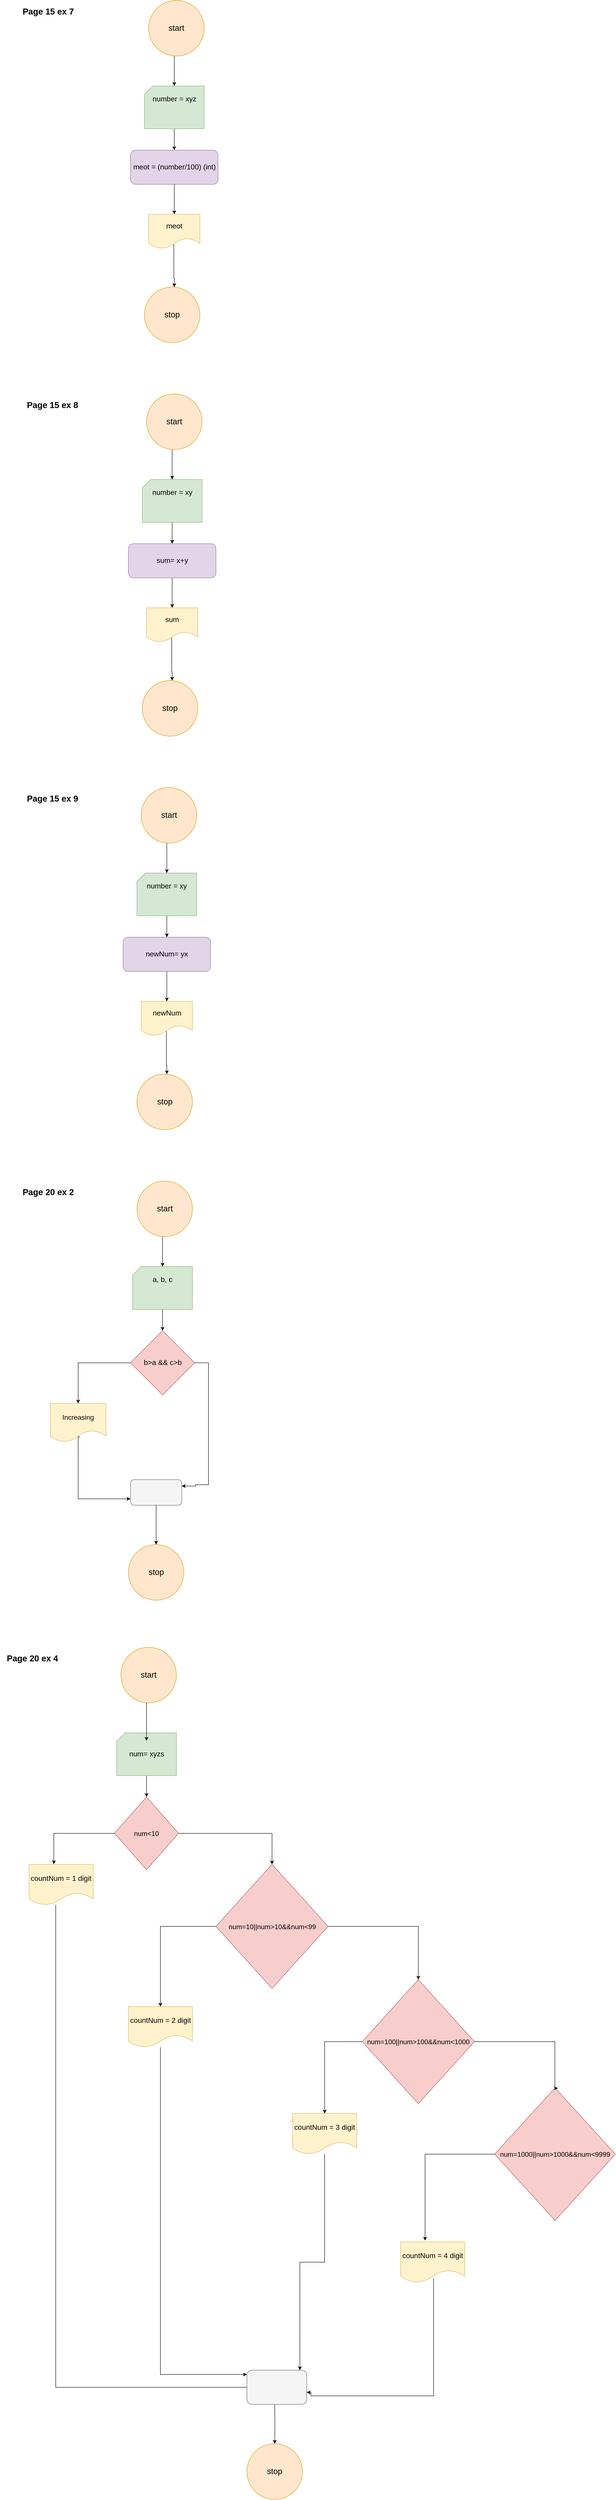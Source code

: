 <mxfile version="24.0.1" type="google">
  <diagram name="‫עמוד-1‬" id="OzJpb_rJLoAU1jeJkxIn">
    <mxGraphModel grid="1" page="1" gridSize="10" guides="1" tooltips="1" connect="1" arrows="1" fold="1" pageScale="1" pageWidth="827" pageHeight="1169" math="0" shadow="0">
      <root>
        <mxCell id="0" />
        <mxCell id="1" parent="0" />
        <mxCell id="c6fzyAOVtFj8KL9Nxf8r-12" value="" style="edgeStyle=orthogonalEdgeStyle;rounded=0;orthogonalLoop=1;jettySize=auto;html=1;" edge="1" parent="1" source="c6fzyAOVtFj8KL9Nxf8r-2" target="c6fzyAOVtFj8KL9Nxf8r-6">
          <mxGeometry relative="1" as="geometry" />
        </mxCell>
        <mxCell id="c6fzyAOVtFj8KL9Nxf8r-2" value="" style="verticalLabelPosition=bottom;verticalAlign=top;html=1;shape=card;whiteSpace=wrap;size=20;arcSize=12;fillColor=#d5e8d4;strokeColor=#82b366;" vertex="1" parent="1">
          <mxGeometry x="330" y="-920" width="140" height="100" as="geometry" />
        </mxCell>
        <mxCell id="c6fzyAOVtFj8KL9Nxf8r-10" value="" style="edgeStyle=orthogonalEdgeStyle;rounded=0;orthogonalLoop=1;jettySize=auto;html=1;" edge="1" parent="1" source="c6fzyAOVtFj8KL9Nxf8r-3" target="c6fzyAOVtFj8KL9Nxf8r-4">
          <mxGeometry relative="1" as="geometry">
            <Array as="points">
              <mxPoint x="400" y="-970" />
              <mxPoint x="400" y="-970" />
            </Array>
          </mxGeometry>
        </mxCell>
        <mxCell id="c6fzyAOVtFj8KL9Nxf8r-3" value="start" style="ellipse;whiteSpace=wrap;html=1;fontSize=19;fillColor=#ffe6cc;strokeColor=#d79b00;" vertex="1" parent="1">
          <mxGeometry x="340" y="-1120" width="130" height="130" as="geometry" />
        </mxCell>
        <mxCell id="c6fzyAOVtFj8KL9Nxf8r-4" value="number = xyz" style="text;html=1;align=center;verticalAlign=middle;whiteSpace=wrap;rounded=0;fontSize=17;" vertex="1" parent="1">
          <mxGeometry x="347.5" y="-920" width="105" height="62.5" as="geometry" />
        </mxCell>
        <mxCell id="c6fzyAOVtFj8KL9Nxf8r-13" value="" style="edgeStyle=orthogonalEdgeStyle;rounded=0;orthogonalLoop=1;jettySize=auto;html=1;" edge="1" parent="1" source="c6fzyAOVtFj8KL9Nxf8r-6" target="c6fzyAOVtFj8KL9Nxf8r-8">
          <mxGeometry relative="1" as="geometry" />
        </mxCell>
        <mxCell id="c6fzyAOVtFj8KL9Nxf8r-6" value="meot = (number/100) (int)" style="rounded=1;whiteSpace=wrap;html=1;fontSize=17;fillColor=#e1d5e7;strokeColor=#9673a6;" vertex="1" parent="1">
          <mxGeometry x="297.5" y="-770" width="205" height="80" as="geometry" />
        </mxCell>
        <mxCell id="c6fzyAOVtFj8KL9Nxf8r-14" value="" style="edgeStyle=orthogonalEdgeStyle;rounded=0;orthogonalLoop=1;jettySize=auto;html=1;exitX=0.492;exitY=0.875;exitDx=0;exitDy=0;exitPerimeter=0;" edge="1" parent="1" source="c6fzyAOVtFj8KL9Nxf8r-8" target="c6fzyAOVtFj8KL9Nxf8r-9">
          <mxGeometry relative="1" as="geometry">
            <Array as="points">
              <mxPoint x="400" y="-470" />
            </Array>
          </mxGeometry>
        </mxCell>
        <mxCell id="c6fzyAOVtFj8KL9Nxf8r-8" value="meot" style="shape=document;whiteSpace=wrap;html=1;boundedLbl=1;fontSize=17;fillColor=#fff2cc;strokeColor=#d6b656;" vertex="1" parent="1">
          <mxGeometry x="340" y="-620" width="120" height="80" as="geometry" />
        </mxCell>
        <mxCell id="c6fzyAOVtFj8KL9Nxf8r-9" value="stop" style="ellipse;whiteSpace=wrap;html=1;fontSize=19;fillColor=#ffe6cc;strokeColor=#d79b00;" vertex="1" parent="1">
          <mxGeometry x="330" y="-450" width="130" height="130" as="geometry" />
        </mxCell>
        <mxCell id="c6fzyAOVtFj8KL9Nxf8r-15" value="Page 15 ex 7" style="text;html=1;align=center;verticalAlign=middle;whiteSpace=wrap;rounded=0;fontSize=20;fontStyle=1" vertex="1" parent="1">
          <mxGeometry x="30" y="-1120" width="150" height="50" as="geometry" />
        </mxCell>
        <mxCell id="c6fzyAOVtFj8KL9Nxf8r-36" value="" style="edgeStyle=orthogonalEdgeStyle;rounded=0;orthogonalLoop=1;jettySize=auto;html=1;" edge="1" parent="1" source="c6fzyAOVtFj8KL9Nxf8r-37" target="c6fzyAOVtFj8KL9Nxf8r-42">
          <mxGeometry relative="1" as="geometry" />
        </mxCell>
        <mxCell id="c6fzyAOVtFj8KL9Nxf8r-37" value="" style="verticalLabelPosition=bottom;verticalAlign=top;html=1;shape=card;whiteSpace=wrap;size=20;arcSize=12;fillColor=#d5e8d4;strokeColor=#82b366;" vertex="1" parent="1">
          <mxGeometry x="325" width="140" height="100" as="geometry" />
        </mxCell>
        <mxCell id="c6fzyAOVtFj8KL9Nxf8r-38" value="" style="edgeStyle=orthogonalEdgeStyle;rounded=0;orthogonalLoop=1;jettySize=auto;html=1;" edge="1" parent="1" source="c6fzyAOVtFj8KL9Nxf8r-39" target="c6fzyAOVtFj8KL9Nxf8r-40">
          <mxGeometry relative="1" as="geometry">
            <Array as="points">
              <mxPoint x="395" y="-50" />
              <mxPoint x="395" y="-50" />
            </Array>
          </mxGeometry>
        </mxCell>
        <mxCell id="c6fzyAOVtFj8KL9Nxf8r-39" value="start" style="ellipse;whiteSpace=wrap;html=1;fontSize=19;fillColor=#ffe6cc;strokeColor=#d79b00;" vertex="1" parent="1">
          <mxGeometry x="335" y="-200" width="130" height="130" as="geometry" />
        </mxCell>
        <mxCell id="c6fzyAOVtFj8KL9Nxf8r-40" value="number = xy" style="text;html=1;align=center;verticalAlign=middle;whiteSpace=wrap;rounded=0;fontSize=17;" vertex="1" parent="1">
          <mxGeometry x="342.5" width="105" height="62.5" as="geometry" />
        </mxCell>
        <mxCell id="c6fzyAOVtFj8KL9Nxf8r-41" value="" style="edgeStyle=orthogonalEdgeStyle;rounded=0;orthogonalLoop=1;jettySize=auto;html=1;" edge="1" parent="1" source="c6fzyAOVtFj8KL9Nxf8r-42" target="c6fzyAOVtFj8KL9Nxf8r-44">
          <mxGeometry relative="1" as="geometry" />
        </mxCell>
        <mxCell id="c6fzyAOVtFj8KL9Nxf8r-42" value="sum= x+y" style="rounded=1;whiteSpace=wrap;html=1;fontSize=17;fillColor=#e1d5e7;strokeColor=#9673a6;" vertex="1" parent="1">
          <mxGeometry x="292.5" y="150" width="205" height="80" as="geometry" />
        </mxCell>
        <mxCell id="c6fzyAOVtFj8KL9Nxf8r-43" value="" style="edgeStyle=orthogonalEdgeStyle;rounded=0;orthogonalLoop=1;jettySize=auto;html=1;exitX=0.492;exitY=0.875;exitDx=0;exitDy=0;exitPerimeter=0;" edge="1" parent="1" source="c6fzyAOVtFj8KL9Nxf8r-44" target="c6fzyAOVtFj8KL9Nxf8r-45">
          <mxGeometry relative="1" as="geometry">
            <Array as="points">
              <mxPoint x="395" y="450" />
            </Array>
          </mxGeometry>
        </mxCell>
        <mxCell id="c6fzyAOVtFj8KL9Nxf8r-44" value="sum" style="shape=document;whiteSpace=wrap;html=1;boundedLbl=1;fontSize=17;fillColor=#fff2cc;strokeColor=#d6b656;" vertex="1" parent="1">
          <mxGeometry x="335" y="300" width="120" height="80" as="geometry" />
        </mxCell>
        <mxCell id="c6fzyAOVtFj8KL9Nxf8r-45" value="stop" style="ellipse;whiteSpace=wrap;html=1;fontSize=19;fillColor=#ffe6cc;strokeColor=#d79b00;" vertex="1" parent="1">
          <mxGeometry x="325" y="470" width="130" height="130" as="geometry" />
        </mxCell>
        <mxCell id="c6fzyAOVtFj8KL9Nxf8r-46" value="Page 15 ex 8" style="text;html=1;align=center;verticalAlign=middle;whiteSpace=wrap;rounded=0;fontSize=20;fontStyle=1" vertex="1" parent="1">
          <mxGeometry x="40" y="-200" width="150" height="50" as="geometry" />
        </mxCell>
        <mxCell id="c6fzyAOVtFj8KL9Nxf8r-47" value="" style="edgeStyle=orthogonalEdgeStyle;rounded=0;orthogonalLoop=1;jettySize=auto;html=1;" edge="1" parent="1" source="c6fzyAOVtFj8KL9Nxf8r-48" target="c6fzyAOVtFj8KL9Nxf8r-53">
          <mxGeometry relative="1" as="geometry" />
        </mxCell>
        <mxCell id="c6fzyAOVtFj8KL9Nxf8r-48" value="" style="verticalLabelPosition=bottom;verticalAlign=top;html=1;shape=card;whiteSpace=wrap;size=20;arcSize=12;fillColor=#d5e8d4;strokeColor=#82b366;" vertex="1" parent="1">
          <mxGeometry x="312.5" y="920" width="140" height="100" as="geometry" />
        </mxCell>
        <mxCell id="c6fzyAOVtFj8KL9Nxf8r-49" value="" style="edgeStyle=orthogonalEdgeStyle;rounded=0;orthogonalLoop=1;jettySize=auto;html=1;" edge="1" parent="1" source="c6fzyAOVtFj8KL9Nxf8r-50" target="c6fzyAOVtFj8KL9Nxf8r-51">
          <mxGeometry relative="1" as="geometry">
            <Array as="points">
              <mxPoint x="382.5" y="870" />
              <mxPoint x="382.5" y="870" />
            </Array>
          </mxGeometry>
        </mxCell>
        <mxCell id="c6fzyAOVtFj8KL9Nxf8r-50" value="start" style="ellipse;whiteSpace=wrap;html=1;fontSize=19;fillColor=#ffe6cc;strokeColor=#d79b00;" vertex="1" parent="1">
          <mxGeometry x="322.5" y="720" width="130" height="130" as="geometry" />
        </mxCell>
        <mxCell id="c6fzyAOVtFj8KL9Nxf8r-51" value="number = xy" style="text;html=1;align=center;verticalAlign=middle;whiteSpace=wrap;rounded=0;fontSize=17;" vertex="1" parent="1">
          <mxGeometry x="330" y="920" width="105" height="62.5" as="geometry" />
        </mxCell>
        <mxCell id="c6fzyAOVtFj8KL9Nxf8r-52" value="" style="edgeStyle=orthogonalEdgeStyle;rounded=0;orthogonalLoop=1;jettySize=auto;html=1;" edge="1" parent="1" source="c6fzyAOVtFj8KL9Nxf8r-53" target="c6fzyAOVtFj8KL9Nxf8r-55">
          <mxGeometry relative="1" as="geometry" />
        </mxCell>
        <mxCell id="c6fzyAOVtFj8KL9Nxf8r-53" value="newNum= yx" style="rounded=1;whiteSpace=wrap;html=1;fontSize=17;fillColor=#e1d5e7;strokeColor=#9673a6;" vertex="1" parent="1">
          <mxGeometry x="280" y="1070" width="205" height="80" as="geometry" />
        </mxCell>
        <mxCell id="c6fzyAOVtFj8KL9Nxf8r-54" value="" style="edgeStyle=orthogonalEdgeStyle;rounded=0;orthogonalLoop=1;jettySize=auto;html=1;exitX=0.492;exitY=0.875;exitDx=0;exitDy=0;exitPerimeter=0;" edge="1" parent="1" source="c6fzyAOVtFj8KL9Nxf8r-55" target="c6fzyAOVtFj8KL9Nxf8r-56">
          <mxGeometry relative="1" as="geometry">
            <Array as="points">
              <mxPoint x="382.5" y="1370" />
            </Array>
          </mxGeometry>
        </mxCell>
        <mxCell id="c6fzyAOVtFj8KL9Nxf8r-55" value="newNum" style="shape=document;whiteSpace=wrap;html=1;boundedLbl=1;fontSize=17;fillColor=#fff2cc;strokeColor=#d6b656;" vertex="1" parent="1">
          <mxGeometry x="322.5" y="1220" width="120" height="80" as="geometry" />
        </mxCell>
        <mxCell id="c6fzyAOVtFj8KL9Nxf8r-56" value="stop" style="ellipse;whiteSpace=wrap;html=1;fontSize=19;fillColor=#ffe6cc;strokeColor=#d79b00;" vertex="1" parent="1">
          <mxGeometry x="312.5" y="1390" width="130" height="130" as="geometry" />
        </mxCell>
        <mxCell id="c6fzyAOVtFj8KL9Nxf8r-57" value="Page 15 ex 9" style="text;html=1;align=center;verticalAlign=middle;whiteSpace=wrap;rounded=0;fontSize=20;fontStyle=1" vertex="1" parent="1">
          <mxGeometry x="40" y="720" width="150" height="50" as="geometry" />
        </mxCell>
        <mxCell id="c6fzyAOVtFj8KL9Nxf8r-58" value="" style="edgeStyle=orthogonalEdgeStyle;rounded=0;orthogonalLoop=1;jettySize=auto;html=1;" edge="1" parent="1" source="c6fzyAOVtFj8KL9Nxf8r-59">
          <mxGeometry relative="1" as="geometry">
            <mxPoint x="372.5" y="1990" as="targetPoint" />
          </mxGeometry>
        </mxCell>
        <mxCell id="c6fzyAOVtFj8KL9Nxf8r-59" value="" style="verticalLabelPosition=bottom;verticalAlign=top;html=1;shape=card;whiteSpace=wrap;size=20;arcSize=12;fillColor=#d5e8d4;strokeColor=#82b366;" vertex="1" parent="1">
          <mxGeometry x="302.5" y="1840" width="140" height="100" as="geometry" />
        </mxCell>
        <mxCell id="c6fzyAOVtFj8KL9Nxf8r-60" value="" style="edgeStyle=orthogonalEdgeStyle;rounded=0;orthogonalLoop=1;jettySize=auto;html=1;" edge="1" parent="1" source="c6fzyAOVtFj8KL9Nxf8r-61" target="c6fzyAOVtFj8KL9Nxf8r-62">
          <mxGeometry relative="1" as="geometry">
            <Array as="points">
              <mxPoint x="372.5" y="1790" />
              <mxPoint x="372.5" y="1790" />
            </Array>
          </mxGeometry>
        </mxCell>
        <mxCell id="c6fzyAOVtFj8KL9Nxf8r-61" value="start" style="ellipse;whiteSpace=wrap;html=1;fontSize=19;fillColor=#ffe6cc;strokeColor=#d79b00;" vertex="1" parent="1">
          <mxGeometry x="312.5" y="1640" width="130" height="130" as="geometry" />
        </mxCell>
        <mxCell id="c6fzyAOVtFj8KL9Nxf8r-62" value="a, b, c" style="text;html=1;align=center;verticalAlign=middle;whiteSpace=wrap;rounded=0;fontSize=17;" vertex="1" parent="1">
          <mxGeometry x="320" y="1840" width="105" height="62.5" as="geometry" />
        </mxCell>
        <mxCell id="c6fzyAOVtFj8KL9Nxf8r-67" value="stop" style="ellipse;whiteSpace=wrap;html=1;fontSize=19;fillColor=#ffe6cc;strokeColor=#d79b00;" vertex="1" parent="1">
          <mxGeometry x="292.5" y="2490" width="130" height="130" as="geometry" />
        </mxCell>
        <mxCell id="c6fzyAOVtFj8KL9Nxf8r-68" value="Page 20 ex 2" style="text;html=1;align=center;verticalAlign=middle;whiteSpace=wrap;rounded=0;fontSize=20;fontStyle=1" vertex="1" parent="1">
          <mxGeometry x="30" y="1640" width="150" height="50" as="geometry" />
        </mxCell>
        <mxCell id="c6fzyAOVtFj8KL9Nxf8r-72" style="edgeStyle=orthogonalEdgeStyle;rounded=0;orthogonalLoop=1;jettySize=auto;html=1;entryX=0.5;entryY=0;entryDx=0;entryDy=0;" edge="1" parent="1" source="c6fzyAOVtFj8KL9Nxf8r-69" target="c6fzyAOVtFj8KL9Nxf8r-71">
          <mxGeometry relative="1" as="geometry" />
        </mxCell>
        <mxCell id="c6fzyAOVtFj8KL9Nxf8r-77" style="edgeStyle=orthogonalEdgeStyle;rounded=0;orthogonalLoop=1;jettySize=auto;html=1;entryX=1;entryY=0.25;entryDx=0;entryDy=0;" edge="1" parent="1" source="c6fzyAOVtFj8KL9Nxf8r-69" target="c6fzyAOVtFj8KL9Nxf8r-76">
          <mxGeometry relative="1" as="geometry">
            <Array as="points">
              <mxPoint x="480" y="2065" />
              <mxPoint x="480" y="2350" />
              <mxPoint x="450" y="2350" />
              <mxPoint x="450" y="2353" />
            </Array>
          </mxGeometry>
        </mxCell>
        <mxCell id="c6fzyAOVtFj8KL9Nxf8r-69" value="b&amp;gt;a &amp;amp;&amp;amp; c&amp;gt;b" style="rhombus;whiteSpace=wrap;html=1;fontSize=17;fillColor=#f8cecc;strokeColor=#b85450;" vertex="1" parent="1">
          <mxGeometry x="297.5" y="1990" width="150" height="150" as="geometry" />
        </mxCell>
        <mxCell id="c6fzyAOVtFj8KL9Nxf8r-78" style="edgeStyle=orthogonalEdgeStyle;rounded=0;orthogonalLoop=1;jettySize=auto;html=1;entryX=0;entryY=0.75;entryDx=0;entryDy=0;exitX=0.531;exitY=0.867;exitDx=0;exitDy=0;exitPerimeter=0;" edge="1" parent="1" source="c6fzyAOVtFj8KL9Nxf8r-71" target="c6fzyAOVtFj8KL9Nxf8r-76">
          <mxGeometry relative="1" as="geometry">
            <Array as="points">
              <mxPoint x="175" y="2238" />
              <mxPoint x="175" y="2383" />
            </Array>
          </mxGeometry>
        </mxCell>
        <mxCell id="c6fzyAOVtFj8KL9Nxf8r-71" value="Increasing" style="shape=document;whiteSpace=wrap;html=1;boundedLbl=1;fontSize=16;fillColor=#fff2cc;strokeColor=#d6b656;" vertex="1" parent="1">
          <mxGeometry x="110" y="2160" width="130" height="90" as="geometry" />
        </mxCell>
        <mxCell id="c6fzyAOVtFj8KL9Nxf8r-79" value="" style="edgeStyle=orthogonalEdgeStyle;rounded=0;orthogonalLoop=1;jettySize=auto;html=1;" edge="1" parent="1" source="c6fzyAOVtFj8KL9Nxf8r-76" target="c6fzyAOVtFj8KL9Nxf8r-67">
          <mxGeometry relative="1" as="geometry" />
        </mxCell>
        <mxCell id="c6fzyAOVtFj8KL9Nxf8r-76" value="" style="rounded=1;whiteSpace=wrap;html=1;fillColor=#f5f5f5;fontColor=#333333;strokeColor=#666666;" vertex="1" parent="1">
          <mxGeometry x="297.5" y="2338" width="120" height="60" as="geometry" />
        </mxCell>
        <mxCell id="c6fzyAOVtFj8KL9Nxf8r-80" value="" style="edgeStyle=orthogonalEdgeStyle;rounded=0;orthogonalLoop=1;jettySize=auto;html=1;" edge="1" parent="1" source="c6fzyAOVtFj8KL9Nxf8r-81">
          <mxGeometry relative="1" as="geometry">
            <mxPoint x="335" y="3080" as="targetPoint" />
          </mxGeometry>
        </mxCell>
        <mxCell id="c6fzyAOVtFj8KL9Nxf8r-81" value="" style="verticalLabelPosition=bottom;verticalAlign=top;html=1;shape=card;whiteSpace=wrap;size=20;arcSize=12;fillColor=#d5e8d4;strokeColor=#82b366;" vertex="1" parent="1">
          <mxGeometry x="265" y="2930" width="140" height="100" as="geometry" />
        </mxCell>
        <mxCell id="c6fzyAOVtFj8KL9Nxf8r-82" value="" style="edgeStyle=orthogonalEdgeStyle;rounded=0;orthogonalLoop=1;jettySize=auto;html=1;" edge="1" parent="1" source="c6fzyAOVtFj8KL9Nxf8r-83" target="c6fzyAOVtFj8KL9Nxf8r-84">
          <mxGeometry relative="1" as="geometry">
            <Array as="points">
              <mxPoint x="335" y="2880" />
              <mxPoint x="335" y="2880" />
            </Array>
          </mxGeometry>
        </mxCell>
        <mxCell id="c6fzyAOVtFj8KL9Nxf8r-83" value="start" style="ellipse;whiteSpace=wrap;html=1;fontSize=19;fillColor=#ffe6cc;strokeColor=#d79b00;" vertex="1" parent="1">
          <mxGeometry x="275" y="2730" width="130" height="130" as="geometry" />
        </mxCell>
        <mxCell id="c6fzyAOVtFj8KL9Nxf8r-84" value="num= xyzs" style="text;html=1;align=center;verticalAlign=middle;whiteSpace=wrap;rounded=0;fontSize=17;" vertex="1" parent="1">
          <mxGeometry x="282.5" y="2948.75" width="105" height="62.5" as="geometry" />
        </mxCell>
        <mxCell id="c6fzyAOVtFj8KL9Nxf8r-85" value="stop" style="ellipse;whiteSpace=wrap;html=1;fontSize=19;fillColor=#ffe6cc;strokeColor=#d79b00;" vertex="1" parent="1">
          <mxGeometry x="570" y="4592" width="130" height="130" as="geometry" />
        </mxCell>
        <mxCell id="c6fzyAOVtFj8KL9Nxf8r-86" value="Page 20 ex 4" style="text;html=1;align=center;verticalAlign=middle;whiteSpace=wrap;rounded=0;fontSize=20;fontStyle=1" vertex="1" parent="1">
          <mxGeometry x="-7.5" y="2730" width="150" height="50" as="geometry" />
        </mxCell>
        <mxCell id="c6fzyAOVtFj8KL9Nxf8r-92" value="" style="edgeStyle=orthogonalEdgeStyle;rounded=0;orthogonalLoop=1;jettySize=auto;html=1;" edge="1" parent="1" target="c6fzyAOVtFj8KL9Nxf8r-85">
          <mxGeometry relative="1" as="geometry">
            <mxPoint x="635" y="4500" as="sourcePoint" />
          </mxGeometry>
        </mxCell>
        <mxCell id="c6fzyAOVtFj8KL9Nxf8r-101" style="edgeStyle=orthogonalEdgeStyle;rounded=0;orthogonalLoop=1;jettySize=auto;html=1;entryX=0.5;entryY=0;entryDx=0;entryDy=0;" edge="1" parent="1" source="c6fzyAOVtFj8KL9Nxf8r-95" target="c6fzyAOVtFj8KL9Nxf8r-97">
          <mxGeometry relative="1" as="geometry" />
        </mxCell>
        <mxCell id="c6fzyAOVtFj8KL9Nxf8r-95" value="num&amp;lt;10" style="rhombus;whiteSpace=wrap;html=1;fontSize=16;fillColor=#f8cecc;strokeColor=#b85450;" vertex="1" parent="1">
          <mxGeometry x="260" y="3080" width="150" height="170" as="geometry" />
        </mxCell>
        <mxCell id="c6fzyAOVtFj8KL9Nxf8r-103" style="edgeStyle=orthogonalEdgeStyle;rounded=0;orthogonalLoop=1;jettySize=auto;html=1;" edge="1" parent="1" source="c6fzyAOVtFj8KL9Nxf8r-97" target="c6fzyAOVtFj8KL9Nxf8r-102">
          <mxGeometry relative="1" as="geometry" />
        </mxCell>
        <mxCell id="c6fzyAOVtFj8KL9Nxf8r-111" style="edgeStyle=orthogonalEdgeStyle;rounded=0;orthogonalLoop=1;jettySize=auto;html=1;entryX=0.5;entryY=0;entryDx=0;entryDy=0;" edge="1" parent="1" source="c6fzyAOVtFj8KL9Nxf8r-97" target="c6fzyAOVtFj8KL9Nxf8r-104">
          <mxGeometry relative="1" as="geometry" />
        </mxCell>
        <mxCell id="c6fzyAOVtFj8KL9Nxf8r-97" value="num=10||num&amp;gt;10&amp;amp;&amp;amp;num&amp;lt;99" style="rhombus;whiteSpace=wrap;html=1;fontSize=16;fillColor=#f8cecc;strokeColor=#b85450;" vertex="1" parent="1">
          <mxGeometry x="497.5" y="3237.5" width="262.5" height="290" as="geometry" />
        </mxCell>
        <mxCell id="mO8eiZJf75P6K3L8JXbB-2" style="edgeStyle=orthogonalEdgeStyle;rounded=0;orthogonalLoop=1;jettySize=auto;html=1;" edge="1" parent="1">
          <mxGeometry relative="1" as="geometry">
            <mxPoint x="122.5" y="3332.5" as="sourcePoint" />
            <mxPoint x="632.5" y="4460" as="targetPoint" />
            <Array as="points">
              <mxPoint x="122.5" y="4460" />
            </Array>
          </mxGeometry>
        </mxCell>
        <mxCell id="c6fzyAOVtFj8KL9Nxf8r-99" value="&lt;font style=&quot;font-size: 17px;&quot;&gt;countNum = 1 digit&lt;/font&gt;" style="shape=document;whiteSpace=wrap;html=1;boundedLbl=1;fillColor=#fff2cc;strokeColor=#d6b656;" vertex="1" parent="1">
          <mxGeometry x="60" y="3237.5" width="150" height="95" as="geometry" />
        </mxCell>
        <mxCell id="c6fzyAOVtFj8KL9Nxf8r-100" style="edgeStyle=orthogonalEdgeStyle;rounded=0;orthogonalLoop=1;jettySize=auto;html=1;entryX=0.387;entryY=-0.005;entryDx=0;entryDy=0;entryPerimeter=0;" edge="1" parent="1" source="c6fzyAOVtFj8KL9Nxf8r-95" target="c6fzyAOVtFj8KL9Nxf8r-99">
          <mxGeometry relative="1" as="geometry" />
        </mxCell>
        <mxCell id="mO8eiZJf75P6K3L8JXbB-3" style="edgeStyle=orthogonalEdgeStyle;rounded=0;orthogonalLoop=1;jettySize=auto;html=1;" edge="1" parent="1" source="c6fzyAOVtFj8KL9Nxf8r-102" target="mO8eiZJf75P6K3L8JXbB-1">
          <mxGeometry relative="1" as="geometry">
            <Array as="points">
              <mxPoint x="368" y="4430" />
            </Array>
          </mxGeometry>
        </mxCell>
        <mxCell id="c6fzyAOVtFj8KL9Nxf8r-102" value="&lt;font style=&quot;font-size: 17px;&quot;&gt;countNum = 2 digit&lt;/font&gt;" style="shape=document;whiteSpace=wrap;html=1;boundedLbl=1;fillColor=#fff2cc;strokeColor=#d6b656;" vertex="1" parent="1">
          <mxGeometry x="292.5" y="3570" width="150" height="95" as="geometry" />
        </mxCell>
        <mxCell id="c6fzyAOVtFj8KL9Nxf8r-106" style="edgeStyle=orthogonalEdgeStyle;rounded=0;orthogonalLoop=1;jettySize=auto;html=1;" edge="1" parent="1" source="c6fzyAOVtFj8KL9Nxf8r-104" target="c6fzyAOVtFj8KL9Nxf8r-105">
          <mxGeometry relative="1" as="geometry" />
        </mxCell>
        <mxCell id="c6fzyAOVtFj8KL9Nxf8r-104" value="num=100||num&amp;gt;100&amp;amp;&amp;amp;num&amp;lt;1000" style="rhombus;whiteSpace=wrap;html=1;fontSize=16;fillColor=#f8cecc;strokeColor=#b85450;" vertex="1" parent="1">
          <mxGeometry x="840" y="3507" width="262.5" height="290" as="geometry" />
        </mxCell>
        <mxCell id="c6fzyAOVtFj8KL9Nxf8r-105" value="&lt;font style=&quot;font-size: 17px;&quot;&gt;countNum = 3 digit&lt;/font&gt;" style="shape=document;whiteSpace=wrap;html=1;boundedLbl=1;fillColor=#fff2cc;strokeColor=#d6b656;" vertex="1" parent="1">
          <mxGeometry x="677" y="3820" width="150" height="95" as="geometry" />
        </mxCell>
        <mxCell id="c6fzyAOVtFj8KL9Nxf8r-107" value="num=1000||num&amp;gt;1000&amp;amp;&amp;amp;num&amp;lt;9999" style="rhombus;whiteSpace=wrap;html=1;fontSize=16;fillColor=#f8cecc;strokeColor=#b85450;" vertex="1" parent="1">
          <mxGeometry x="1150" y="3760" width="282.5" height="310" as="geometry" />
        </mxCell>
        <mxCell id="c6fzyAOVtFj8KL9Nxf8r-108" style="edgeStyle=orthogonalEdgeStyle;rounded=0;orthogonalLoop=1;jettySize=auto;html=1;entryX=0.524;entryY=0.003;entryDx=0;entryDy=0;entryPerimeter=0;" edge="1" parent="1" source="c6fzyAOVtFj8KL9Nxf8r-104" target="c6fzyAOVtFj8KL9Nxf8r-107">
          <mxGeometry relative="1" as="geometry">
            <Array as="points">
              <mxPoint x="1291" y="3652" />
              <mxPoint x="1291" y="3761" />
            </Array>
          </mxGeometry>
        </mxCell>
        <mxCell id="mO8eiZJf75P6K3L8JXbB-5" style="edgeStyle=orthogonalEdgeStyle;rounded=0;orthogonalLoop=1;jettySize=auto;html=1;exitX=0.513;exitY=0.905;exitDx=0;exitDy=0;exitPerimeter=0;entryX=1;entryY=0.65;entryDx=0;entryDy=0;entryPerimeter=0;" edge="1" parent="1" source="c6fzyAOVtFj8KL9Nxf8r-109" target="mO8eiZJf75P6K3L8JXbB-1">
          <mxGeometry relative="1" as="geometry">
            <mxPoint x="720" y="4470" as="targetPoint" />
            <Array as="points">
              <mxPoint x="1007" y="4480" />
              <mxPoint x="720" y="4480" />
              <mxPoint x="720" y="4472" />
            </Array>
          </mxGeometry>
        </mxCell>
        <mxCell id="c6fzyAOVtFj8KL9Nxf8r-109" value="&lt;font style=&quot;font-size: 17px;&quot;&gt;countNum = 4 digit&lt;/font&gt;" style="shape=document;whiteSpace=wrap;html=1;boundedLbl=1;fillColor=#fff2cc;strokeColor=#d6b656;" vertex="1" parent="1">
          <mxGeometry x="930" y="4120" width="150" height="95" as="geometry" />
        </mxCell>
        <mxCell id="c6fzyAOVtFj8KL9Nxf8r-110" style="edgeStyle=orthogonalEdgeStyle;rounded=0;orthogonalLoop=1;jettySize=auto;html=1;entryX=0.38;entryY=-0.032;entryDx=0;entryDy=0;entryPerimeter=0;" edge="1" parent="1" source="c6fzyAOVtFj8KL9Nxf8r-107" target="c6fzyAOVtFj8KL9Nxf8r-109">
          <mxGeometry relative="1" as="geometry" />
        </mxCell>
        <mxCell id="mO8eiZJf75P6K3L8JXbB-1" value="" style="rounded=1;whiteSpace=wrap;html=1;fillColor=#f5f5f5;fontColor=#333333;strokeColor=#666666;" vertex="1" parent="1">
          <mxGeometry x="570" y="4420" width="140" height="80" as="geometry" />
        </mxCell>
        <mxCell id="mO8eiZJf75P6K3L8JXbB-4" style="edgeStyle=orthogonalEdgeStyle;rounded=0;orthogonalLoop=1;jettySize=auto;html=1;entryX=0.886;entryY=0;entryDx=0;entryDy=0;entryPerimeter=0;" edge="1" parent="1" source="c6fzyAOVtFj8KL9Nxf8r-105" target="mO8eiZJf75P6K3L8JXbB-1">
          <mxGeometry relative="1" as="geometry" />
        </mxCell>
      </root>
    </mxGraphModel>
  </diagram>
</mxfile>
